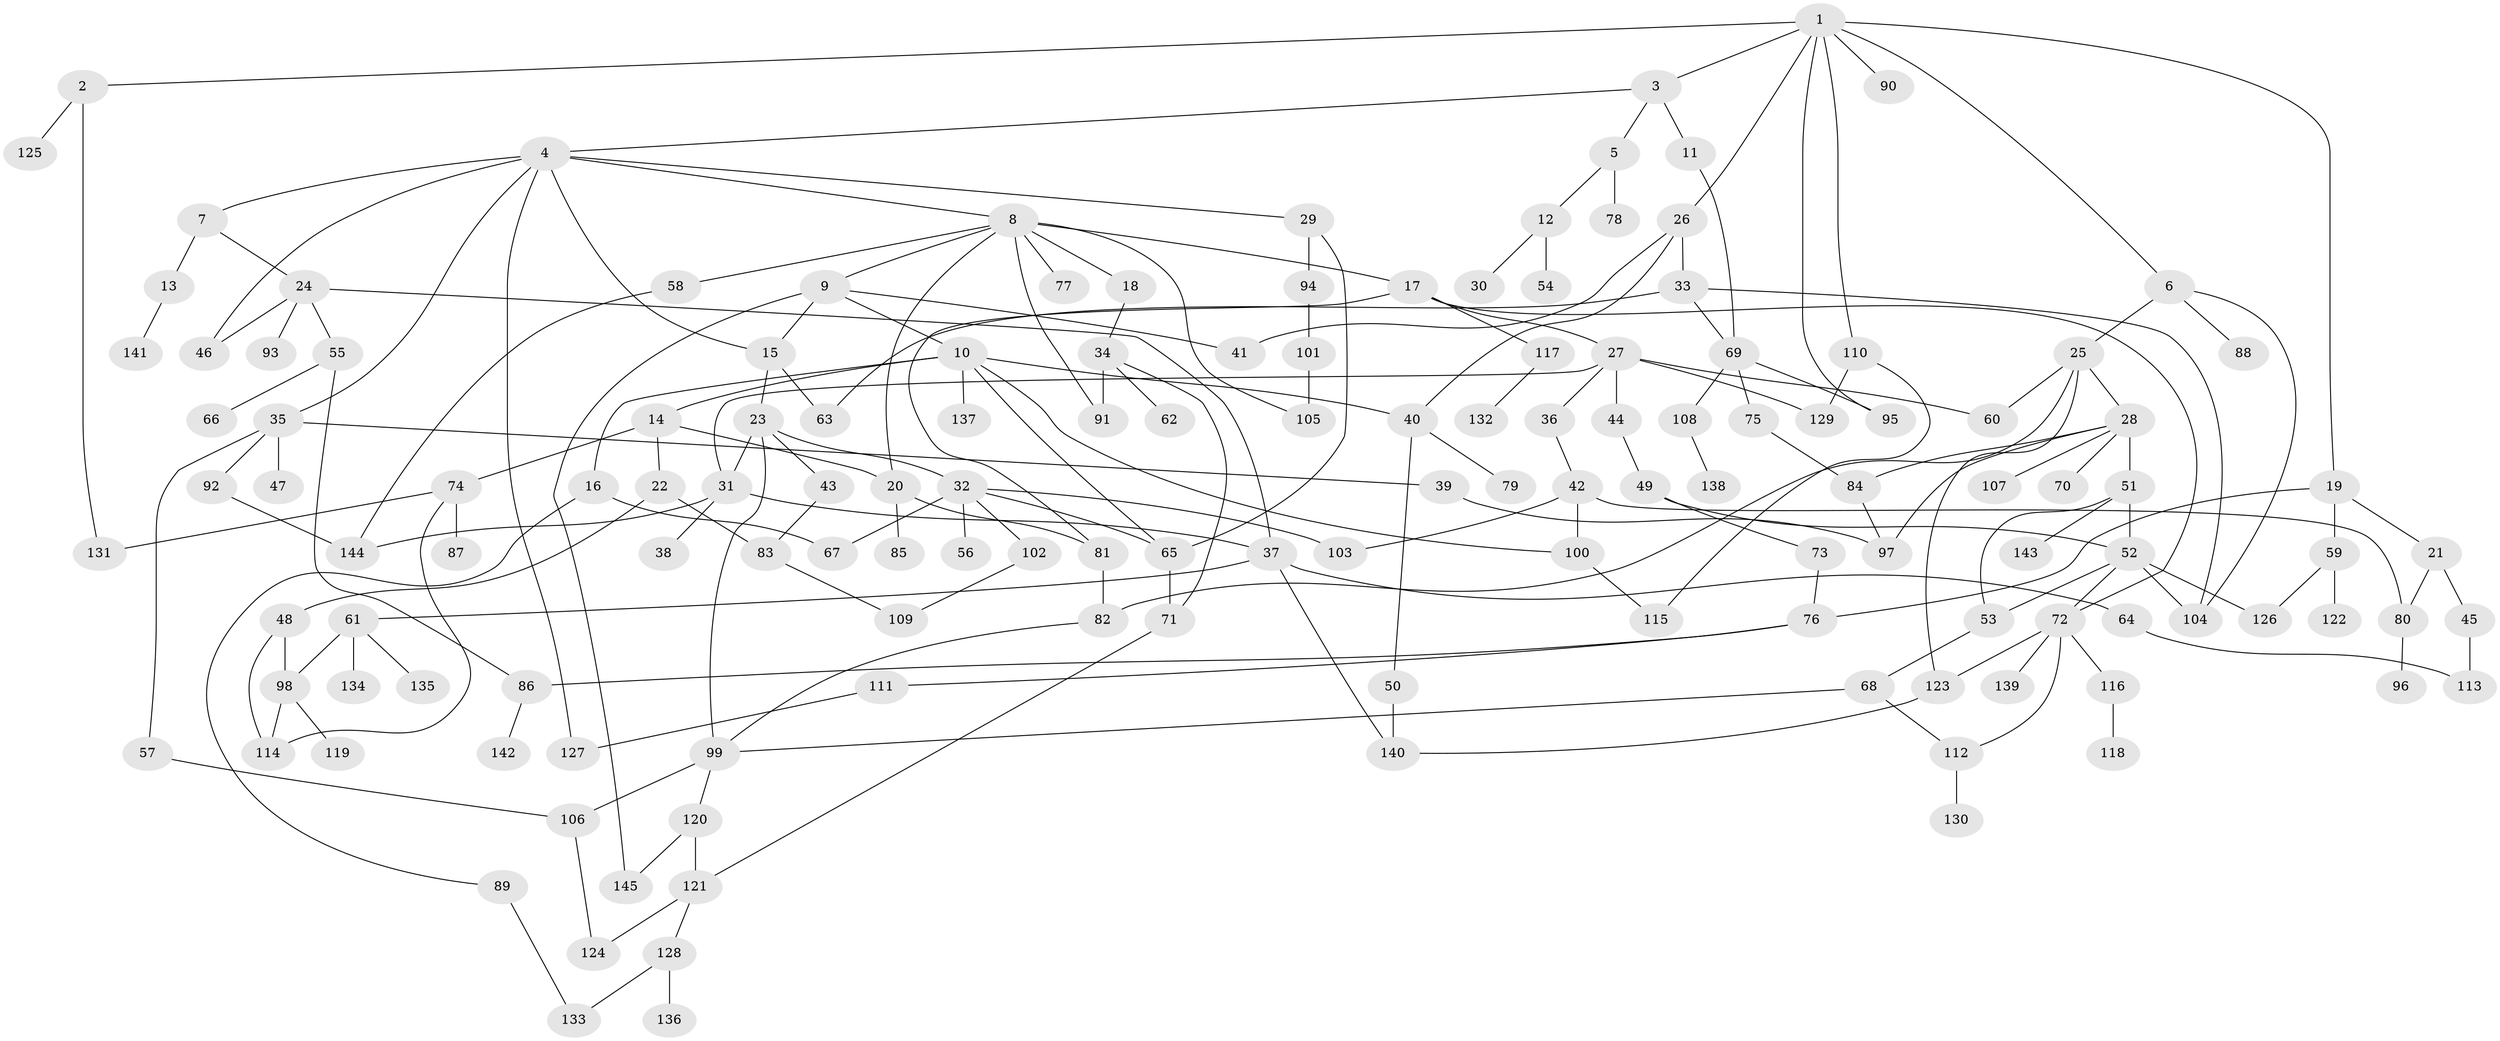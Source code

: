 // Generated by graph-tools (version 1.1) at 2025/34/03/09/25 02:34:16]
// undirected, 145 vertices, 200 edges
graph export_dot {
graph [start="1"]
  node [color=gray90,style=filled];
  1;
  2;
  3;
  4;
  5;
  6;
  7;
  8;
  9;
  10;
  11;
  12;
  13;
  14;
  15;
  16;
  17;
  18;
  19;
  20;
  21;
  22;
  23;
  24;
  25;
  26;
  27;
  28;
  29;
  30;
  31;
  32;
  33;
  34;
  35;
  36;
  37;
  38;
  39;
  40;
  41;
  42;
  43;
  44;
  45;
  46;
  47;
  48;
  49;
  50;
  51;
  52;
  53;
  54;
  55;
  56;
  57;
  58;
  59;
  60;
  61;
  62;
  63;
  64;
  65;
  66;
  67;
  68;
  69;
  70;
  71;
  72;
  73;
  74;
  75;
  76;
  77;
  78;
  79;
  80;
  81;
  82;
  83;
  84;
  85;
  86;
  87;
  88;
  89;
  90;
  91;
  92;
  93;
  94;
  95;
  96;
  97;
  98;
  99;
  100;
  101;
  102;
  103;
  104;
  105;
  106;
  107;
  108;
  109;
  110;
  111;
  112;
  113;
  114;
  115;
  116;
  117;
  118;
  119;
  120;
  121;
  122;
  123;
  124;
  125;
  126;
  127;
  128;
  129;
  130;
  131;
  132;
  133;
  134;
  135;
  136;
  137;
  138;
  139;
  140;
  141;
  142;
  143;
  144;
  145;
  1 -- 2;
  1 -- 3;
  1 -- 6;
  1 -- 19;
  1 -- 26;
  1 -- 90;
  1 -- 95;
  1 -- 110;
  2 -- 125;
  2 -- 131;
  3 -- 4;
  3 -- 5;
  3 -- 11;
  4 -- 7;
  4 -- 8;
  4 -- 29;
  4 -- 35;
  4 -- 127;
  4 -- 46;
  4 -- 15;
  5 -- 12;
  5 -- 78;
  6 -- 25;
  6 -- 88;
  6 -- 104;
  7 -- 13;
  7 -- 24;
  8 -- 9;
  8 -- 17;
  8 -- 18;
  8 -- 58;
  8 -- 77;
  8 -- 91;
  8 -- 20;
  8 -- 105;
  9 -- 10;
  9 -- 15;
  9 -- 145;
  9 -- 41;
  10 -- 14;
  10 -- 16;
  10 -- 40;
  10 -- 137;
  10 -- 65;
  10 -- 100;
  11 -- 69;
  12 -- 30;
  12 -- 54;
  13 -- 141;
  14 -- 20;
  14 -- 22;
  14 -- 74;
  15 -- 23;
  15 -- 63;
  16 -- 89;
  16 -- 67;
  17 -- 27;
  17 -- 72;
  17 -- 117;
  17 -- 81;
  18 -- 34;
  19 -- 21;
  19 -- 59;
  19 -- 76;
  20 -- 81;
  20 -- 85;
  21 -- 45;
  21 -- 80;
  22 -- 48;
  22 -- 83;
  23 -- 31;
  23 -- 32;
  23 -- 43;
  23 -- 99;
  24 -- 46;
  24 -- 55;
  24 -- 93;
  24 -- 37;
  25 -- 28;
  25 -- 60;
  25 -- 123;
  25 -- 82;
  26 -- 33;
  26 -- 41;
  26 -- 40;
  27 -- 36;
  27 -- 44;
  27 -- 129;
  27 -- 60;
  27 -- 31;
  28 -- 51;
  28 -- 70;
  28 -- 107;
  28 -- 84;
  28 -- 97;
  29 -- 65;
  29 -- 94;
  31 -- 37;
  31 -- 38;
  31 -- 144;
  32 -- 56;
  32 -- 67;
  32 -- 102;
  32 -- 103;
  32 -- 65;
  33 -- 63;
  33 -- 69;
  33 -- 104;
  34 -- 62;
  34 -- 71;
  34 -- 91;
  35 -- 39;
  35 -- 47;
  35 -- 57;
  35 -- 92;
  36 -- 42;
  37 -- 61;
  37 -- 64;
  37 -- 140;
  39 -- 97;
  40 -- 50;
  40 -- 79;
  42 -- 100;
  42 -- 103;
  42 -- 80;
  43 -- 83;
  44 -- 49;
  45 -- 113;
  48 -- 98;
  48 -- 114;
  49 -- 52;
  49 -- 73;
  50 -- 140;
  51 -- 53;
  51 -- 143;
  51 -- 52;
  52 -- 104;
  52 -- 72;
  52 -- 126;
  52 -- 53;
  53 -- 68;
  55 -- 66;
  55 -- 86;
  57 -- 106;
  58 -- 144;
  59 -- 122;
  59 -- 126;
  61 -- 98;
  61 -- 134;
  61 -- 135;
  64 -- 113;
  65 -- 71;
  68 -- 112;
  68 -- 99;
  69 -- 75;
  69 -- 108;
  69 -- 95;
  71 -- 121;
  72 -- 116;
  72 -- 123;
  72 -- 139;
  72 -- 112;
  73 -- 76;
  74 -- 87;
  74 -- 114;
  74 -- 131;
  75 -- 84;
  76 -- 111;
  76 -- 86;
  80 -- 96;
  81 -- 82;
  82 -- 99;
  83 -- 109;
  84 -- 97;
  86 -- 142;
  89 -- 133;
  92 -- 144;
  94 -- 101;
  98 -- 119;
  98 -- 114;
  99 -- 120;
  99 -- 106;
  100 -- 115;
  101 -- 105;
  102 -- 109;
  106 -- 124;
  108 -- 138;
  110 -- 115;
  110 -- 129;
  111 -- 127;
  112 -- 130;
  116 -- 118;
  117 -- 132;
  120 -- 121;
  120 -- 145;
  121 -- 124;
  121 -- 128;
  123 -- 140;
  128 -- 136;
  128 -- 133;
}
